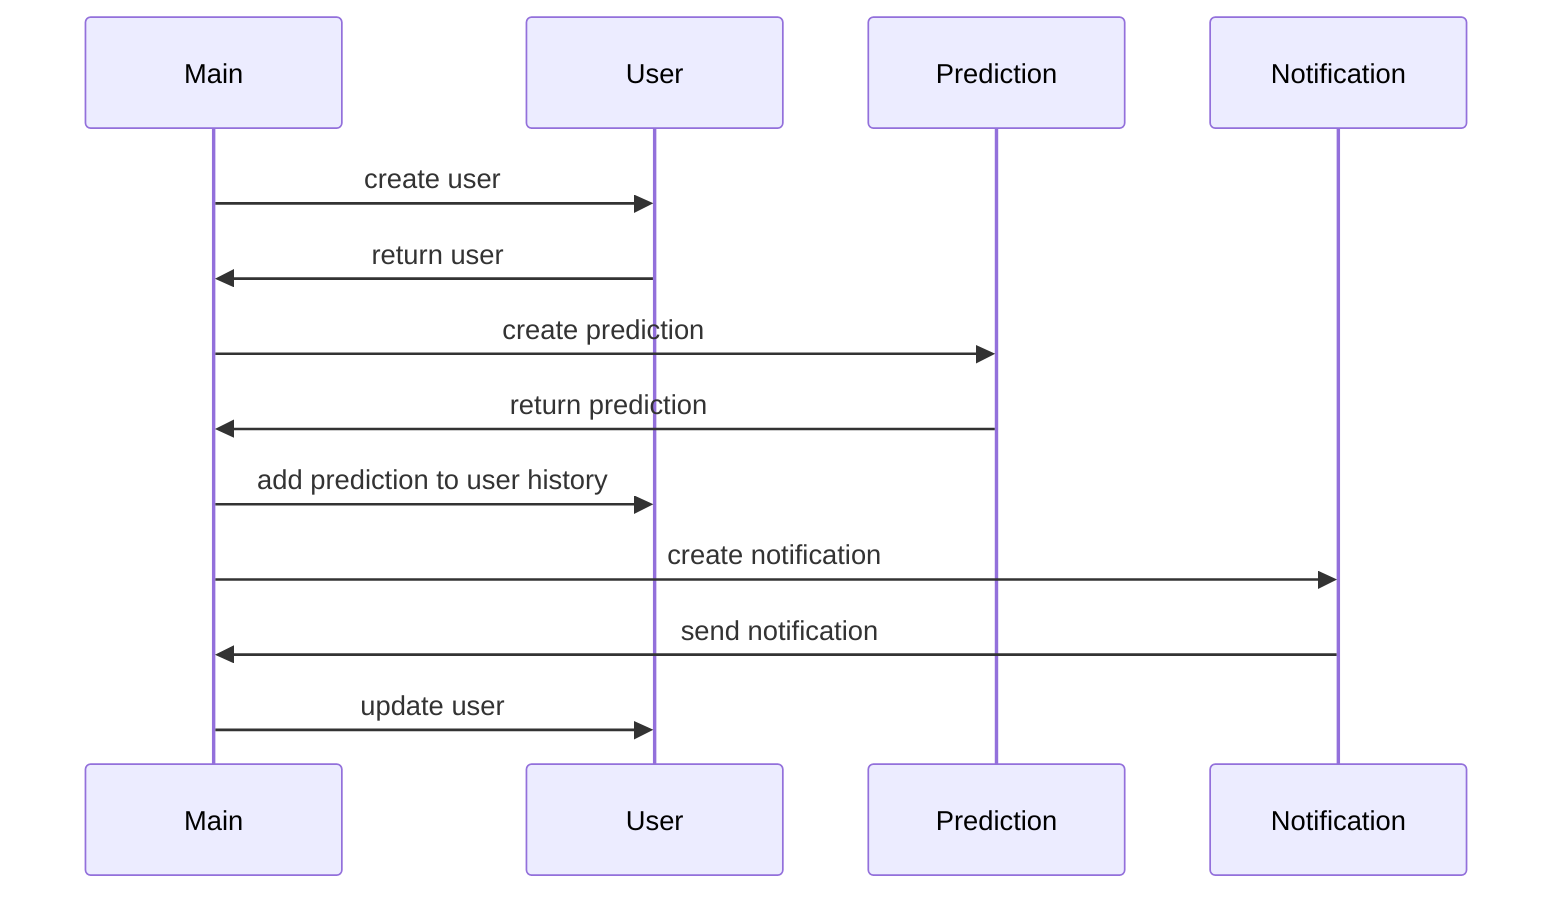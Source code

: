 sequenceDiagram
    participant M as Main
    participant U as User
    participant P as Prediction
    participant N as Notification
    M->>U: create user
    U->>M: return user
    M->>P: create prediction
    P->>M: return prediction
    M->>U: add prediction to user history
    M->>N: create notification
    N->>M: send notification
    M->>U: update user